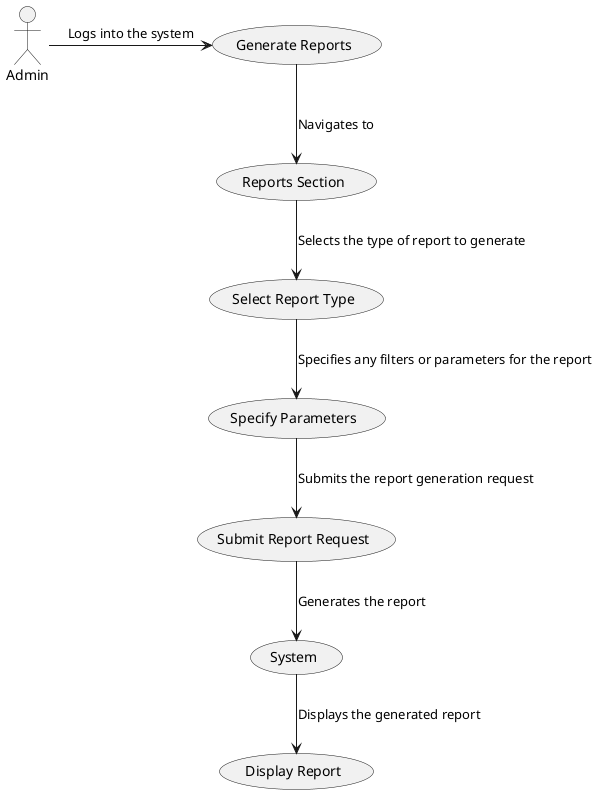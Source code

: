 @startuml
actor Admin as A

A -> (Generate Reports) : Logs into the system
(Generate Reports) --> (Reports Section) : Navigates to
(Reports Section) --> (Select Report Type) : Selects the type of report to generate
(Select Report Type) --> (Specify Parameters) : Specifies any filters or parameters for the report
(Specify Parameters) --> (Submit Report Request) : Submits the report generation request
(Submit Report Request) --> (System) : Generates the report
(System) --> (Display Report) : Displays the generated report

@enduml